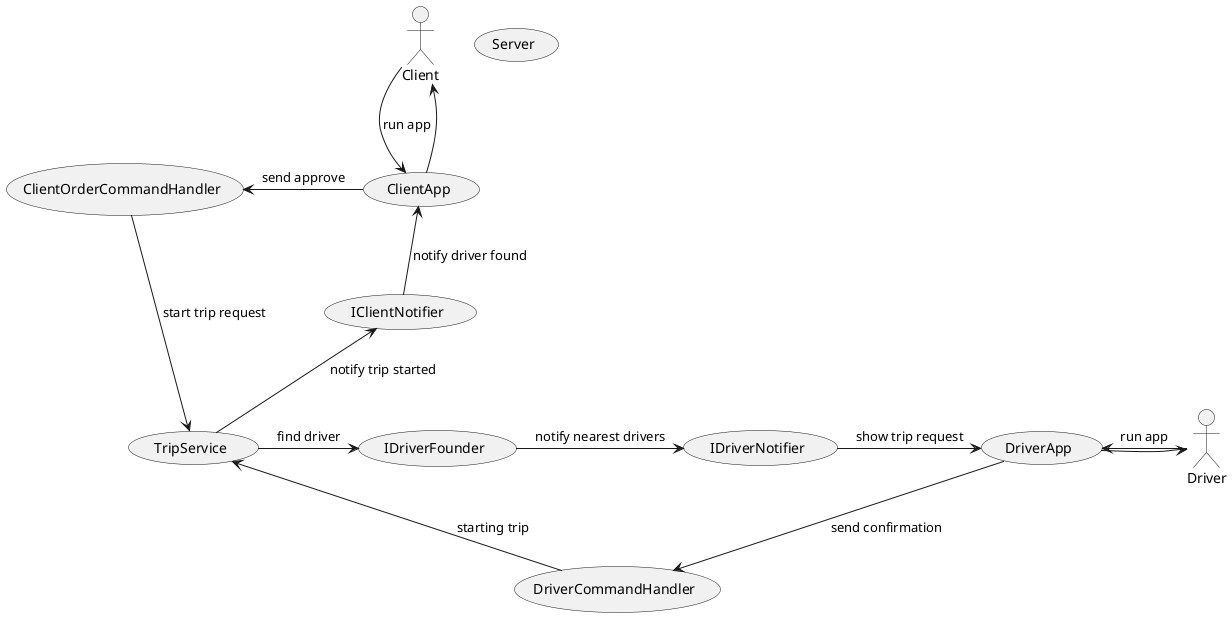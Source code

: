 ﻿@startuml
actor Client
actor Driver

usecase Server
usecase ClientApp
usecase DriverApp
usecase IClientNotifier

Client --> ClientApp : "run app"
ClientApp -up-> Client
Driver -> DriverApp : "run app"
DriverApp -> Driver

usecase ClientOrderCommandHandler
usecase TripService
usecase IDriverFounder
usecase IDriverNotifier
usecase DriverCommandHandler

ClientApp -left-> ClientOrderCommandHandler : "send approve"
ClientOrderCommandHandler -down-> TripService : "start trip request"
TripService -> IDriverFounder : "find driver"
IDriverFounder -> IDriverNotifier : "notify nearest drivers"
IDriverNotifier -> DriverApp : "show trip request"
DriverApp -down-> DriverCommandHandler : "send confirmation"
DriverCommandHandler -left-> TripService : "starting trip"
TripService -up-> IClientNotifier : "notify trip started"
IClientNotifier -up-> ClientApp : "notify driver found"


 

@enduml